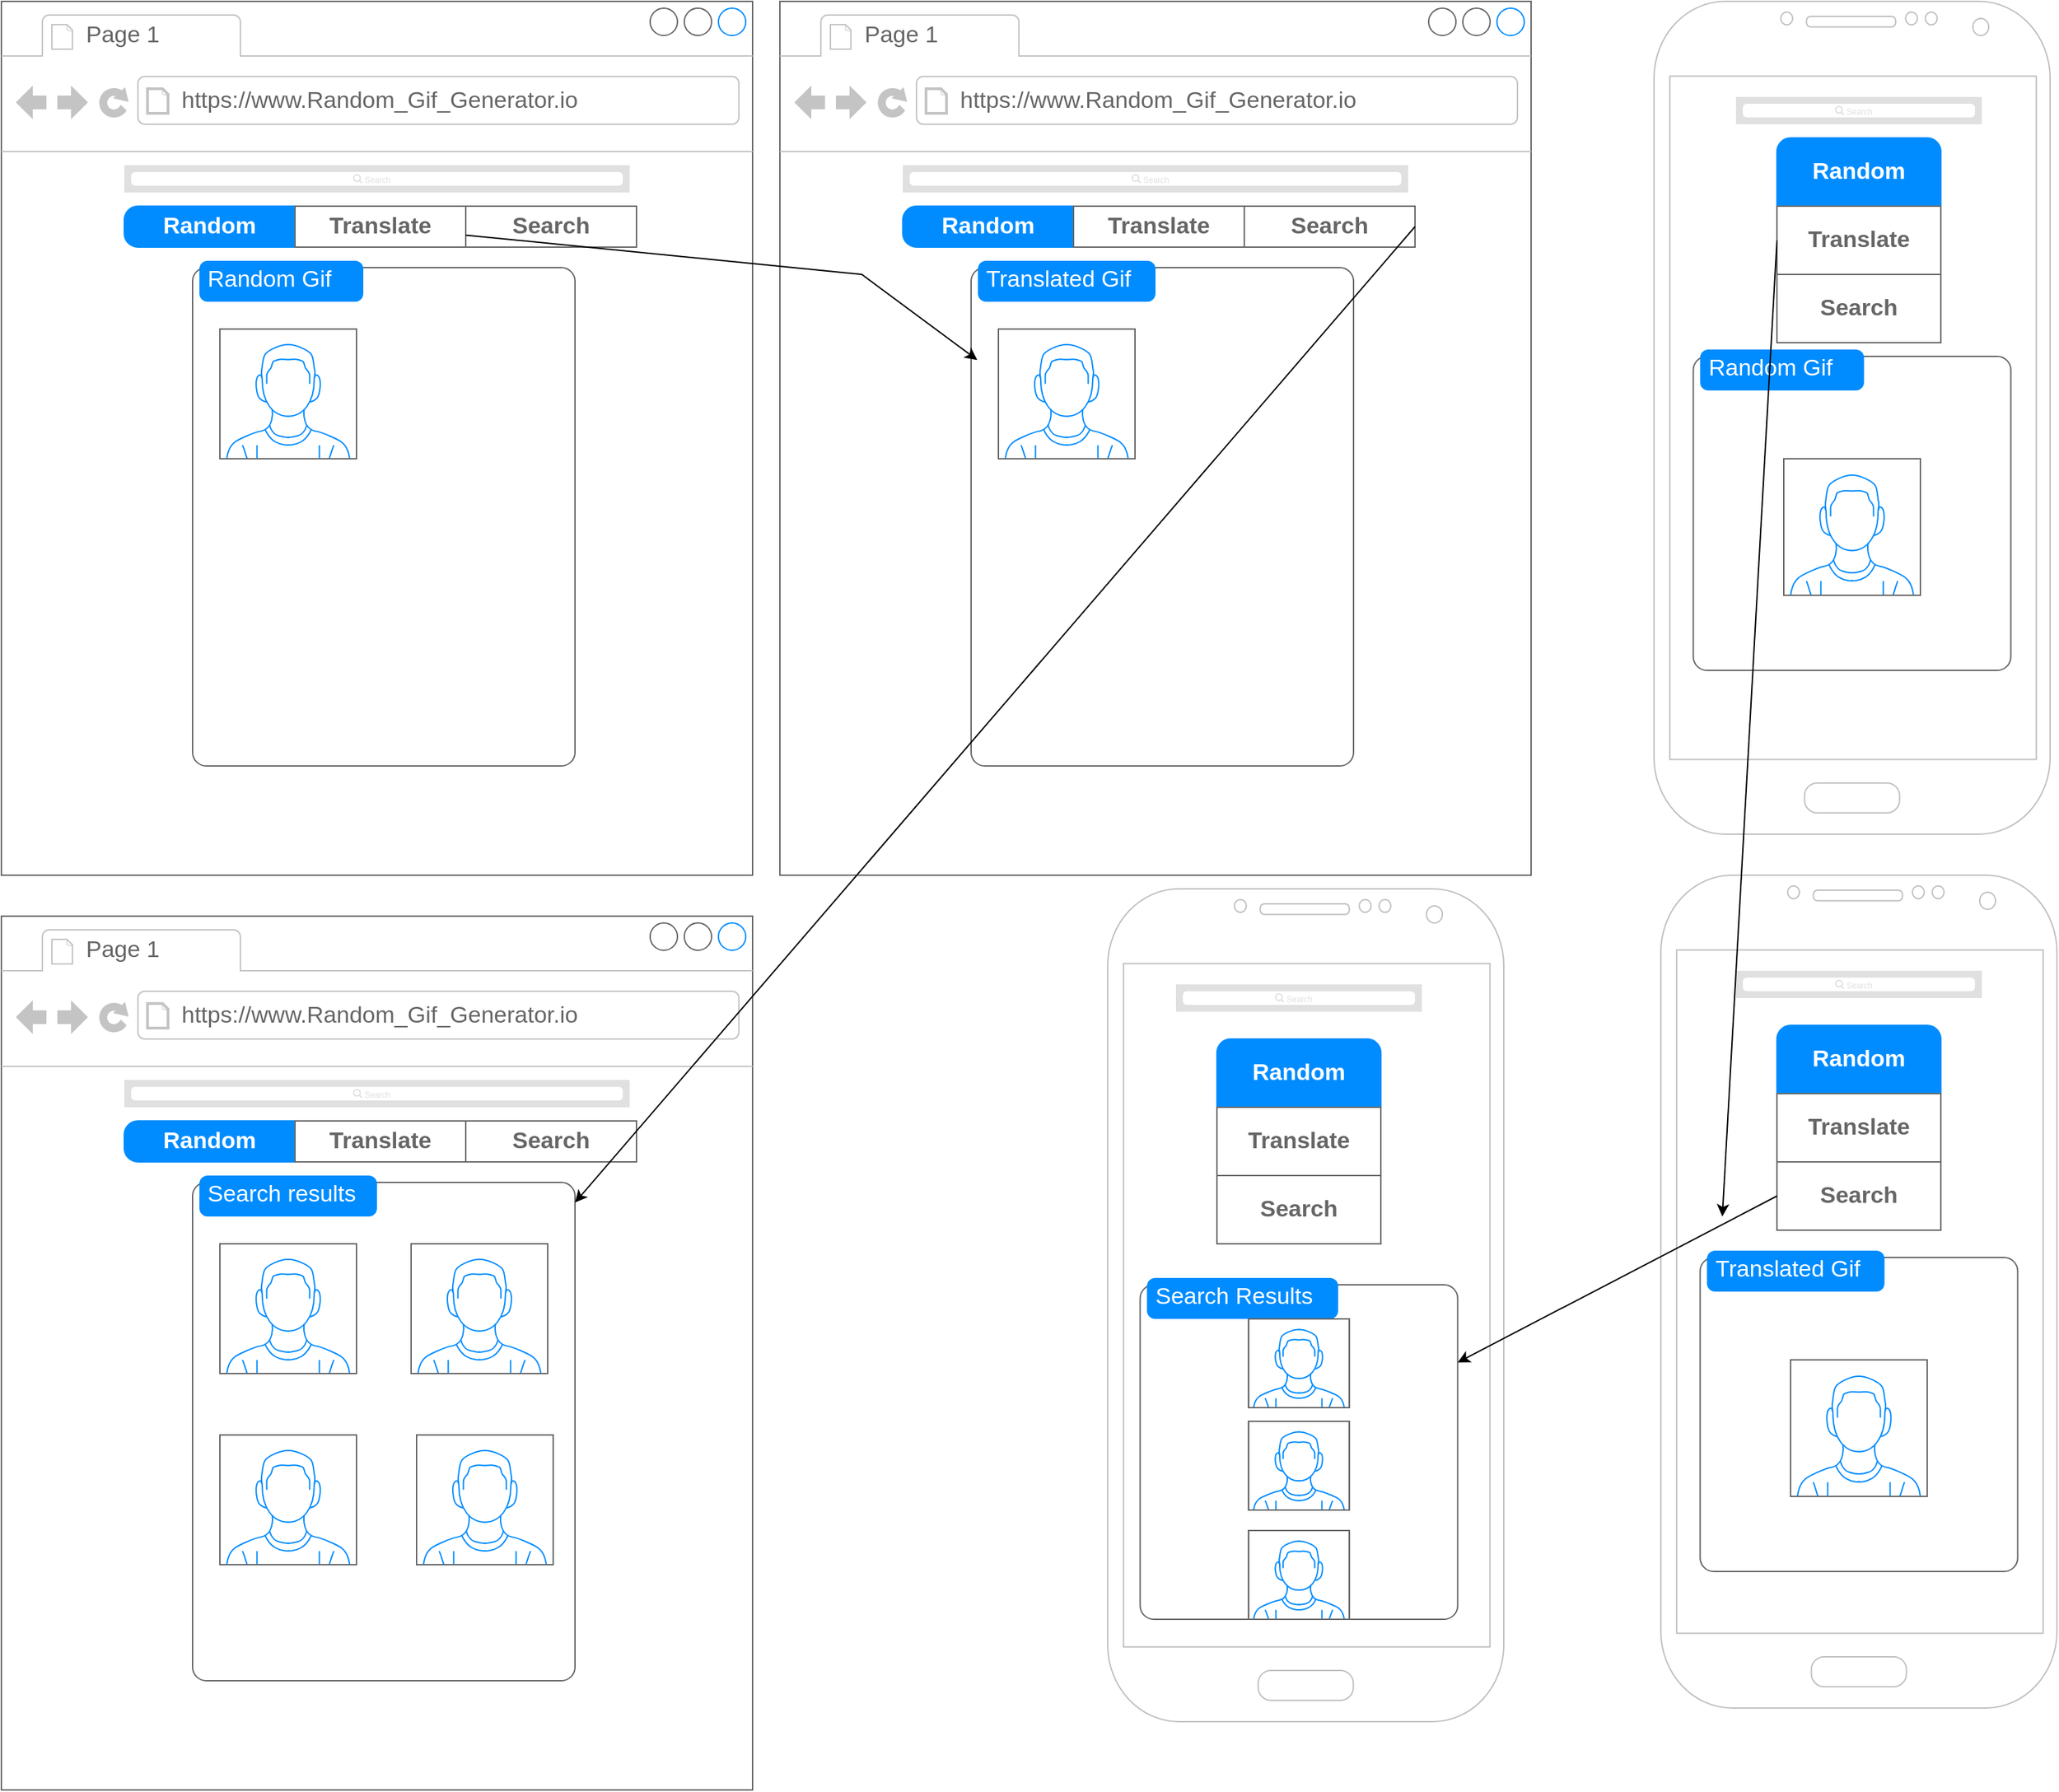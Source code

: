 <mxfile version="26.0.8">
  <diagram name="Page-1" id="oK0PKJViFj-QfhOO3OT9">
    <mxGraphModel dx="2653" dy="1344" grid="1" gridSize="10" guides="1" tooltips="1" connect="1" arrows="1" fold="1" page="1" pageScale="1" pageWidth="827" pageHeight="1169" math="0" shadow="0">
      <root>
        <mxCell id="0" />
        <mxCell id="1" parent="0" />
        <mxCell id="4aixSta4rf-LI18Mmccu-2" value="" style="strokeWidth=1;shadow=0;dashed=0;align=center;html=1;shape=mxgraph.mockup.containers.browserWindow;rSize=0;strokeColor=#666666;strokeColor2=#008cff;strokeColor3=#c4c4c4;mainText=,;recursiveResize=0;" parent="1" vertex="1">
          <mxGeometry x="110" y="40" width="550" height="640" as="geometry" />
        </mxCell>
        <mxCell id="4aixSta4rf-LI18Mmccu-3" value="Page 1" style="strokeWidth=1;shadow=0;dashed=0;align=center;html=1;shape=mxgraph.mockup.containers.anchor;fontSize=17;fontColor=#666666;align=left;whiteSpace=wrap;" parent="4aixSta4rf-LI18Mmccu-2" vertex="1">
          <mxGeometry x="60" y="12" width="110" height="26" as="geometry" />
        </mxCell>
        <mxCell id="4aixSta4rf-LI18Mmccu-4" value="https://www.Random_Gif_Generator.io" style="strokeWidth=1;shadow=0;dashed=0;align=center;html=1;shape=mxgraph.mockup.containers.anchor;rSize=0;fontSize=17;fontColor=#666666;align=left;" parent="4aixSta4rf-LI18Mmccu-2" vertex="1">
          <mxGeometry x="130" y="60" width="250" height="26" as="geometry" />
        </mxCell>
        <mxCell id="4aixSta4rf-LI18Mmccu-5" value="" style="swimlane;shape=mxgraph.bootstrap.anchor;strokeColor=#666666;fillColor=#ffffff;fontColor=#666666;fontStyle=0;childLayout=stackLayout;horizontal=0;startSize=0;horizontalStack=1;resizeParent=1;resizeParentMax=0;resizeLast=0;collapsible=0;marginBottom=0;whiteSpace=wrap;html=1;" parent="4aixSta4rf-LI18Mmccu-2" vertex="1">
          <mxGeometry x="90" y="150" width="375" height="30" as="geometry" />
        </mxCell>
        <mxCell id="4aixSta4rf-LI18Mmccu-6" value="Random" style="text;strokeColor=#008CFF;align=center;verticalAlign=middle;spacingLeft=10;spacingRight=10;overflow=hidden;points=[[0,0.5],[1,0.5]];portConstraint=eastwest;rotatable=0;whiteSpace=wrap;html=1;shape=mxgraph.mockup.leftButton;rSize=10;fillColor=#008CFF;fontColor=#ffffff;fontSize=17;fontStyle=1;" parent="4aixSta4rf-LI18Mmccu-5" vertex="1">
          <mxGeometry width="125" height="30" as="geometry" />
        </mxCell>
        <mxCell id="4aixSta4rf-LI18Mmccu-7" value="Translate" style="text;strokeColor=inherit;align=center;verticalAlign=middle;spacingLeft=10;spacingRight=10;overflow=hidden;points=[[0,0.5],[1,0.5]];portConstraint=eastwest;rotatable=0;whiteSpace=wrap;html=1;rSize=5;fillColor=inherit;fontColor=inherit;fontSize=17;fontStyle=1;" parent="4aixSta4rf-LI18Mmccu-5" vertex="1">
          <mxGeometry x="125" width="125" height="30" as="geometry" />
        </mxCell>
        <mxCell id="4aixSta4rf-LI18Mmccu-8" value="Search" style="text;strokeColor=inherit;align=center;verticalAlign=middle;spacingLeft=10;spacingRight=10;overflow=hidden;points=[[0,0.5],[1,0.5]];portConstraint=eastwest;rotatable=0;whiteSpace=wrap;html=1;rSize=5;fillColor=inherit;fontColor=inherit;fontSize=17;fontStyle=1;" parent="4aixSta4rf-LI18Mmccu-5" vertex="1">
          <mxGeometry x="250" width="125" height="30" as="geometry" />
        </mxCell>
        <mxCell id="4aixSta4rf-LI18Mmccu-10" value="" style="shape=mxgraph.mockup.containers.marginRect;rectMarginTop=10;strokeColor=#666666;strokeWidth=1;dashed=0;rounded=1;arcSize=5;recursiveResize=0;html=1;whiteSpace=wrap;" parent="4aixSta4rf-LI18Mmccu-2" vertex="1">
          <mxGeometry x="140" y="185" width="280" height="375" as="geometry" />
        </mxCell>
        <mxCell id="4aixSta4rf-LI18Mmccu-11" value="Random Gif" style="shape=rect;strokeColor=none;fillColor=#008cff;strokeWidth=1;dashed=0;rounded=1;arcSize=20;fontColor=#ffffff;fontSize=17;spacing=2;spacingTop=-2;align=left;autosize=1;spacingLeft=4;resizeWidth=0;resizeHeight=0;perimeter=none;html=1;whiteSpace=wrap;" parent="4aixSta4rf-LI18Mmccu-10" vertex="1">
          <mxGeometry x="5" y="5" width="120" height="30" as="geometry" />
        </mxCell>
        <mxCell id="4aixSta4rf-LI18Mmccu-12" value="" style="verticalLabelPosition=bottom;shadow=0;dashed=0;align=center;html=1;verticalAlign=top;strokeWidth=1;shape=mxgraph.mockup.containers.userMale;strokeColor=#666666;strokeColor2=#008cff;" parent="4aixSta4rf-LI18Mmccu-10" vertex="1">
          <mxGeometry x="20" y="55" width="100" height="95" as="geometry" />
        </mxCell>
        <mxCell id="qGZ43HtCieQ7mrwDONHO-4" value="" style="shape=rect;fillColor=#e0e0e0;strokeColor=none;" vertex="1" parent="4aixSta4rf-LI18Mmccu-2">
          <mxGeometry x="90" y="120" width="370" height="20" as="geometry" />
        </mxCell>
        <mxCell id="qGZ43HtCieQ7mrwDONHO-5" value="" style="html=1;strokeWidth=1;shadow=0;dashed=0;shape=mxgraph.ios7ui.marginRect;rx=3;ry=3;rectMargin=5;strokeColor=none;" vertex="1" parent="qGZ43HtCieQ7mrwDONHO-4">
          <mxGeometry width="370" height="20" as="geometry" />
        </mxCell>
        <mxCell id="qGZ43HtCieQ7mrwDONHO-6" value="Search" style="shape=mxgraph.ios7.icons.looking_glass;strokeColor=#e0e0e0;fillColor=none;fontColor=#e0e0e0;labelPosition=right;verticalLabelPosition=middle;align=left;verticalAlign=middle;fontSize=6;fontStyle=0;spacingTop=2;sketch=0;html=1;" vertex="1" parent="qGZ43HtCieQ7mrwDONHO-4">
          <mxGeometry x="0.5" y="0.5" width="6" height="6" relative="1" as="geometry">
            <mxPoint x="-17" y="-3" as="offset" />
          </mxGeometry>
        </mxCell>
        <mxCell id="4aixSta4rf-LI18Mmccu-15" value="" style="verticalLabelPosition=bottom;verticalAlign=top;html=1;shadow=0;dashed=0;strokeWidth=1;shape=mxgraph.android.phone2;strokeColor=#c0c0c0;" parent="1" vertex="1">
          <mxGeometry x="1320" y="40" width="290" height="610" as="geometry" />
        </mxCell>
        <mxCell id="4aixSta4rf-LI18Mmccu-16" value="" style="swimlane;shape=mxgraph.bootstrap.anchor;strokeColor=#666666;fillColor=#ffffff;fontColor=#666666;fontStyle=0;childLayout=stackLayout;horizontal=1;startSize=0;horizontalStack=0;resizeParent=1;resizeParentMax=0;resizeLast=0;collapsible=0;marginBottom=0;whiteSpace=wrap;html=1;" parent="1" vertex="1">
          <mxGeometry x="1410" y="140" width="120" height="150" as="geometry" />
        </mxCell>
        <mxCell id="4aixSta4rf-LI18Mmccu-17" value="Random" style="text;strokeColor=#008CFF;align=center;verticalAlign=middle;spacingLeft=10;spacingRight=10;overflow=hidden;points=[[0,0.5],[1,0.5]];portConstraint=eastwest;rotatable=0;whiteSpace=wrap;html=1;shape=mxgraph.mockup.topButton;rSize=10;fillColor=#008CFF;fontColor=#ffffff;fontSize=17;fontStyle=1;" parent="4aixSta4rf-LI18Mmccu-16" vertex="1">
          <mxGeometry width="120" height="50" as="geometry" />
        </mxCell>
        <mxCell id="4aixSta4rf-LI18Mmccu-18" value="Translate" style="text;strokeColor=inherit;align=center;verticalAlign=middle;spacingLeft=10;spacingRight=10;overflow=hidden;points=[[0,0.5],[1,0.5]];portConstraint=eastwest;rotatable=0;whiteSpace=wrap;html=1;rSize=5;fillColor=inherit;fontColor=inherit;fontSize=17;fontStyle=1;" parent="4aixSta4rf-LI18Mmccu-16" vertex="1">
          <mxGeometry y="50" width="120" height="50" as="geometry" />
        </mxCell>
        <mxCell id="4aixSta4rf-LI18Mmccu-19" value="Search" style="text;strokeColor=inherit;align=center;verticalAlign=middle;spacingLeft=10;spacingRight=10;overflow=hidden;points=[[0,0.5],[1,0.5]];portConstraint=eastwest;rotatable=0;whiteSpace=wrap;html=1;rSize=5;fillColor=inherit;fontColor=inherit;fontSize=17;fontStyle=1;" parent="4aixSta4rf-LI18Mmccu-16" vertex="1">
          <mxGeometry y="100" width="120" height="50" as="geometry" />
        </mxCell>
        <mxCell id="4aixSta4rf-LI18Mmccu-21" value="" style="shape=mxgraph.mockup.containers.marginRect;rectMarginTop=10;strokeColor=#666666;strokeWidth=1;dashed=0;rounded=1;arcSize=5;recursiveResize=0;html=1;whiteSpace=wrap;" parent="1" vertex="1">
          <mxGeometry x="1348.75" y="290" width="232.5" height="240" as="geometry" />
        </mxCell>
        <mxCell id="4aixSta4rf-LI18Mmccu-22" value="Random Gif" style="shape=rect;strokeColor=none;fillColor=#008cff;strokeWidth=1;dashed=0;rounded=1;arcSize=20;fontColor=#ffffff;fontSize=17;spacing=2;spacingTop=-2;align=left;autosize=1;spacingLeft=4;resizeWidth=0;resizeHeight=0;perimeter=none;html=1;whiteSpace=wrap;" parent="4aixSta4rf-LI18Mmccu-21" vertex="1">
          <mxGeometry x="5" y="5" width="120" height="30" as="geometry" />
        </mxCell>
        <mxCell id="4aixSta4rf-LI18Mmccu-23" value="" style="verticalLabelPosition=bottom;shadow=0;dashed=0;align=center;html=1;verticalAlign=top;strokeWidth=1;shape=mxgraph.mockup.containers.userMale;strokeColor=#666666;strokeColor2=#008cff;" parent="4aixSta4rf-LI18Mmccu-21" vertex="1">
          <mxGeometry x="66.25" y="85" width="100" height="100" as="geometry" />
        </mxCell>
        <mxCell id="qGZ43HtCieQ7mrwDONHO-7" value="" style="strokeWidth=1;shadow=0;dashed=0;align=center;html=1;shape=mxgraph.mockup.containers.browserWindow;rSize=0;strokeColor=#666666;strokeColor2=#008cff;strokeColor3=#c4c4c4;mainText=,;recursiveResize=0;" vertex="1" parent="1">
          <mxGeometry x="680" y="40" width="550" height="640" as="geometry" />
        </mxCell>
        <mxCell id="qGZ43HtCieQ7mrwDONHO-8" value="Page 1" style="strokeWidth=1;shadow=0;dashed=0;align=center;html=1;shape=mxgraph.mockup.containers.anchor;fontSize=17;fontColor=#666666;align=left;whiteSpace=wrap;" vertex="1" parent="qGZ43HtCieQ7mrwDONHO-7">
          <mxGeometry x="60" y="12" width="110" height="26" as="geometry" />
        </mxCell>
        <mxCell id="qGZ43HtCieQ7mrwDONHO-9" value="https://www.Random_Gif_Generator.io" style="strokeWidth=1;shadow=0;dashed=0;align=center;html=1;shape=mxgraph.mockup.containers.anchor;rSize=0;fontSize=17;fontColor=#666666;align=left;" vertex="1" parent="qGZ43HtCieQ7mrwDONHO-7">
          <mxGeometry x="130" y="60" width="250" height="26" as="geometry" />
        </mxCell>
        <mxCell id="qGZ43HtCieQ7mrwDONHO-10" value="" style="swimlane;shape=mxgraph.bootstrap.anchor;strokeColor=#666666;fillColor=#ffffff;fontColor=#666666;fontStyle=0;childLayout=stackLayout;horizontal=0;startSize=0;horizontalStack=1;resizeParent=1;resizeParentMax=0;resizeLast=0;collapsible=0;marginBottom=0;whiteSpace=wrap;html=1;" vertex="1" parent="qGZ43HtCieQ7mrwDONHO-7">
          <mxGeometry x="90" y="150" width="375" height="30" as="geometry" />
        </mxCell>
        <mxCell id="qGZ43HtCieQ7mrwDONHO-11" value="Random" style="text;strokeColor=#008CFF;align=center;verticalAlign=middle;spacingLeft=10;spacingRight=10;overflow=hidden;points=[[0,0.5],[1,0.5]];portConstraint=eastwest;rotatable=0;whiteSpace=wrap;html=1;shape=mxgraph.mockup.leftButton;rSize=10;fillColor=#008CFF;fontColor=#ffffff;fontSize=17;fontStyle=1;" vertex="1" parent="qGZ43HtCieQ7mrwDONHO-10">
          <mxGeometry width="125" height="30" as="geometry" />
        </mxCell>
        <mxCell id="qGZ43HtCieQ7mrwDONHO-12" value="Translate" style="text;strokeColor=inherit;align=center;verticalAlign=middle;spacingLeft=10;spacingRight=10;overflow=hidden;points=[[0,0.5],[1,0.5]];portConstraint=eastwest;rotatable=0;whiteSpace=wrap;html=1;rSize=5;fillColor=inherit;fontColor=inherit;fontSize=17;fontStyle=1;" vertex="1" parent="qGZ43HtCieQ7mrwDONHO-10">
          <mxGeometry x="125" width="125" height="30" as="geometry" />
        </mxCell>
        <mxCell id="qGZ43HtCieQ7mrwDONHO-13" value="Search" style="text;strokeColor=inherit;align=center;verticalAlign=middle;spacingLeft=10;spacingRight=10;overflow=hidden;points=[[0,0.5],[1,0.5]];portConstraint=eastwest;rotatable=0;whiteSpace=wrap;html=1;rSize=5;fillColor=inherit;fontColor=inherit;fontSize=17;fontStyle=1;" vertex="1" parent="qGZ43HtCieQ7mrwDONHO-10">
          <mxGeometry x="250" width="125" height="30" as="geometry" />
        </mxCell>
        <mxCell id="qGZ43HtCieQ7mrwDONHO-14" value="" style="shape=mxgraph.mockup.containers.marginRect;rectMarginTop=10;strokeColor=#666666;strokeWidth=1;dashed=0;rounded=1;arcSize=5;recursiveResize=0;html=1;whiteSpace=wrap;" vertex="1" parent="qGZ43HtCieQ7mrwDONHO-7">
          <mxGeometry x="140" y="185" width="280" height="375" as="geometry" />
        </mxCell>
        <mxCell id="qGZ43HtCieQ7mrwDONHO-15" value="Translated Gif" style="shape=rect;strokeColor=none;fillColor=#008cff;strokeWidth=1;dashed=0;rounded=1;arcSize=20;fontColor=#ffffff;fontSize=17;spacing=2;spacingTop=-2;align=left;autosize=1;spacingLeft=4;resizeWidth=0;resizeHeight=0;perimeter=none;html=1;whiteSpace=wrap;" vertex="1" parent="qGZ43HtCieQ7mrwDONHO-14">
          <mxGeometry x="5" y="5" width="130" height="30" as="geometry" />
        </mxCell>
        <mxCell id="qGZ43HtCieQ7mrwDONHO-16" value="" style="verticalLabelPosition=bottom;shadow=0;dashed=0;align=center;html=1;verticalAlign=top;strokeWidth=1;shape=mxgraph.mockup.containers.userMale;strokeColor=#666666;strokeColor2=#008cff;" vertex="1" parent="qGZ43HtCieQ7mrwDONHO-14">
          <mxGeometry x="20" y="55" width="100" height="95" as="geometry" />
        </mxCell>
        <mxCell id="qGZ43HtCieQ7mrwDONHO-20" value="" style="shape=rect;fillColor=#e0e0e0;strokeColor=none;" vertex="1" parent="qGZ43HtCieQ7mrwDONHO-7">
          <mxGeometry x="90" y="120" width="370" height="20" as="geometry" />
        </mxCell>
        <mxCell id="qGZ43HtCieQ7mrwDONHO-21" value="" style="html=1;strokeWidth=1;shadow=0;dashed=0;shape=mxgraph.ios7ui.marginRect;rx=3;ry=3;rectMargin=5;strokeColor=none;" vertex="1" parent="qGZ43HtCieQ7mrwDONHO-20">
          <mxGeometry width="370" height="20" as="geometry" />
        </mxCell>
        <mxCell id="qGZ43HtCieQ7mrwDONHO-22" value="Search" style="shape=mxgraph.ios7.icons.looking_glass;strokeColor=#e0e0e0;fillColor=none;fontColor=#e0e0e0;labelPosition=right;verticalLabelPosition=middle;align=left;verticalAlign=middle;fontSize=6;fontStyle=0;spacingTop=2;sketch=0;html=1;" vertex="1" parent="qGZ43HtCieQ7mrwDONHO-20">
          <mxGeometry x="0.5" y="0.5" width="6" height="6" relative="1" as="geometry">
            <mxPoint x="-17" y="-3" as="offset" />
          </mxGeometry>
        </mxCell>
        <mxCell id="qGZ43HtCieQ7mrwDONHO-23" value="" style="endArrow=classic;html=1;rounded=0;entryX=0.016;entryY=0.207;entryDx=0;entryDy=0;entryPerimeter=0;" edge="1" parent="1" source="4aixSta4rf-LI18Mmccu-7" target="qGZ43HtCieQ7mrwDONHO-14">
          <mxGeometry width="50" height="50" relative="1" as="geometry">
            <mxPoint x="1030" y="420" as="sourcePoint" />
            <mxPoint x="1080" y="370" as="targetPoint" />
            <Array as="points">
              <mxPoint x="740" y="240" />
            </Array>
          </mxGeometry>
        </mxCell>
        <mxCell id="qGZ43HtCieQ7mrwDONHO-24" value="" style="strokeWidth=1;shadow=0;dashed=0;align=center;html=1;shape=mxgraph.mockup.containers.browserWindow;rSize=0;strokeColor=#666666;strokeColor2=#008cff;strokeColor3=#c4c4c4;mainText=,;recursiveResize=0;" vertex="1" parent="1">
          <mxGeometry x="110" y="710" width="550" height="640" as="geometry" />
        </mxCell>
        <mxCell id="qGZ43HtCieQ7mrwDONHO-25" value="Page 1" style="strokeWidth=1;shadow=0;dashed=0;align=center;html=1;shape=mxgraph.mockup.containers.anchor;fontSize=17;fontColor=#666666;align=left;whiteSpace=wrap;" vertex="1" parent="qGZ43HtCieQ7mrwDONHO-24">
          <mxGeometry x="60" y="12" width="110" height="26" as="geometry" />
        </mxCell>
        <mxCell id="qGZ43HtCieQ7mrwDONHO-26" value="https://www.Random_Gif_Generator.io" style="strokeWidth=1;shadow=0;dashed=0;align=center;html=1;shape=mxgraph.mockup.containers.anchor;rSize=0;fontSize=17;fontColor=#666666;align=left;" vertex="1" parent="qGZ43HtCieQ7mrwDONHO-24">
          <mxGeometry x="130" y="60" width="250" height="26" as="geometry" />
        </mxCell>
        <mxCell id="qGZ43HtCieQ7mrwDONHO-27" value="" style="swimlane;shape=mxgraph.bootstrap.anchor;strokeColor=#666666;fillColor=#ffffff;fontColor=#666666;fontStyle=0;childLayout=stackLayout;horizontal=0;startSize=0;horizontalStack=1;resizeParent=1;resizeParentMax=0;resizeLast=0;collapsible=0;marginBottom=0;whiteSpace=wrap;html=1;" vertex="1" parent="qGZ43HtCieQ7mrwDONHO-24">
          <mxGeometry x="90" y="150" width="375" height="30" as="geometry" />
        </mxCell>
        <mxCell id="qGZ43HtCieQ7mrwDONHO-28" value="Random" style="text;strokeColor=#008CFF;align=center;verticalAlign=middle;spacingLeft=10;spacingRight=10;overflow=hidden;points=[[0,0.5],[1,0.5]];portConstraint=eastwest;rotatable=0;whiteSpace=wrap;html=1;shape=mxgraph.mockup.leftButton;rSize=10;fillColor=#008CFF;fontColor=#ffffff;fontSize=17;fontStyle=1;" vertex="1" parent="qGZ43HtCieQ7mrwDONHO-27">
          <mxGeometry width="125" height="30" as="geometry" />
        </mxCell>
        <mxCell id="qGZ43HtCieQ7mrwDONHO-29" value="Translate" style="text;strokeColor=inherit;align=center;verticalAlign=middle;spacingLeft=10;spacingRight=10;overflow=hidden;points=[[0,0.5],[1,0.5]];portConstraint=eastwest;rotatable=0;whiteSpace=wrap;html=1;rSize=5;fillColor=inherit;fontColor=inherit;fontSize=17;fontStyle=1;" vertex="1" parent="qGZ43HtCieQ7mrwDONHO-27">
          <mxGeometry x="125" width="125" height="30" as="geometry" />
        </mxCell>
        <mxCell id="qGZ43HtCieQ7mrwDONHO-30" value="Search" style="text;strokeColor=inherit;align=center;verticalAlign=middle;spacingLeft=10;spacingRight=10;overflow=hidden;points=[[0,0.5],[1,0.5]];portConstraint=eastwest;rotatable=0;whiteSpace=wrap;html=1;rSize=5;fillColor=inherit;fontColor=inherit;fontSize=17;fontStyle=1;" vertex="1" parent="qGZ43HtCieQ7mrwDONHO-27">
          <mxGeometry x="250" width="125" height="30" as="geometry" />
        </mxCell>
        <mxCell id="qGZ43HtCieQ7mrwDONHO-31" value="" style="shape=mxgraph.mockup.containers.marginRect;rectMarginTop=10;strokeColor=#666666;strokeWidth=1;dashed=0;rounded=1;arcSize=5;recursiveResize=0;html=1;whiteSpace=wrap;" vertex="1" parent="qGZ43HtCieQ7mrwDONHO-24">
          <mxGeometry x="140" y="185" width="280" height="375" as="geometry" />
        </mxCell>
        <mxCell id="qGZ43HtCieQ7mrwDONHO-32" value="Search results" style="shape=rect;strokeColor=none;fillColor=#008cff;strokeWidth=1;dashed=0;rounded=1;arcSize=20;fontColor=#ffffff;fontSize=17;spacing=2;spacingTop=-2;align=left;autosize=1;spacingLeft=4;resizeWidth=0;resizeHeight=0;perimeter=none;html=1;whiteSpace=wrap;" vertex="1" parent="qGZ43HtCieQ7mrwDONHO-31">
          <mxGeometry x="5" y="5" width="130" height="30" as="geometry" />
        </mxCell>
        <mxCell id="qGZ43HtCieQ7mrwDONHO-33" value="" style="verticalLabelPosition=bottom;shadow=0;dashed=0;align=center;html=1;verticalAlign=top;strokeWidth=1;shape=mxgraph.mockup.containers.userMale;strokeColor=#666666;strokeColor2=#008cff;" vertex="1" parent="qGZ43HtCieQ7mrwDONHO-31">
          <mxGeometry x="20" y="55" width="100" height="95" as="geometry" />
        </mxCell>
        <mxCell id="qGZ43HtCieQ7mrwDONHO-37" value="" style="verticalLabelPosition=bottom;shadow=0;dashed=0;align=center;html=1;verticalAlign=top;strokeWidth=1;shape=mxgraph.mockup.containers.userMale;strokeColor=#666666;strokeColor2=#008cff;" vertex="1" parent="qGZ43HtCieQ7mrwDONHO-31">
          <mxGeometry x="160" y="55" width="100" height="95" as="geometry" />
        </mxCell>
        <mxCell id="qGZ43HtCieQ7mrwDONHO-38" value="" style="verticalLabelPosition=bottom;shadow=0;dashed=0;align=center;html=1;verticalAlign=top;strokeWidth=1;shape=mxgraph.mockup.containers.userMale;strokeColor=#666666;strokeColor2=#008cff;" vertex="1" parent="qGZ43HtCieQ7mrwDONHO-31">
          <mxGeometry x="20" y="195" width="100" height="95" as="geometry" />
        </mxCell>
        <mxCell id="qGZ43HtCieQ7mrwDONHO-39" value="" style="verticalLabelPosition=bottom;shadow=0;dashed=0;align=center;html=1;verticalAlign=top;strokeWidth=1;shape=mxgraph.mockup.containers.userMale;strokeColor=#666666;strokeColor2=#008cff;" vertex="1" parent="qGZ43HtCieQ7mrwDONHO-31">
          <mxGeometry x="164" y="195" width="100" height="95" as="geometry" />
        </mxCell>
        <mxCell id="qGZ43HtCieQ7mrwDONHO-34" value="" style="shape=rect;fillColor=#e0e0e0;strokeColor=none;" vertex="1" parent="qGZ43HtCieQ7mrwDONHO-24">
          <mxGeometry x="90" y="120" width="370" height="20" as="geometry" />
        </mxCell>
        <mxCell id="qGZ43HtCieQ7mrwDONHO-35" value="" style="html=1;strokeWidth=1;shadow=0;dashed=0;shape=mxgraph.ios7ui.marginRect;rx=3;ry=3;rectMargin=5;strokeColor=none;" vertex="1" parent="qGZ43HtCieQ7mrwDONHO-34">
          <mxGeometry width="370" height="20" as="geometry" />
        </mxCell>
        <mxCell id="qGZ43HtCieQ7mrwDONHO-36" value="Search" style="shape=mxgraph.ios7.icons.looking_glass;strokeColor=#e0e0e0;fillColor=none;fontColor=#e0e0e0;labelPosition=right;verticalLabelPosition=middle;align=left;verticalAlign=middle;fontSize=6;fontStyle=0;spacingTop=2;sketch=0;html=1;" vertex="1" parent="qGZ43HtCieQ7mrwDONHO-34">
          <mxGeometry x="0.5" y="0.5" width="6" height="6" relative="1" as="geometry">
            <mxPoint x="-17" y="-3" as="offset" />
          </mxGeometry>
        </mxCell>
        <mxCell id="qGZ43HtCieQ7mrwDONHO-40" value="" style="endArrow=classic;html=1;rounded=0;exitX=1;exitY=0.5;exitDx=0;exitDy=0;" edge="1" parent="1" source="qGZ43HtCieQ7mrwDONHO-13" target="qGZ43HtCieQ7mrwDONHO-31">
          <mxGeometry width="50" height="50" relative="1" as="geometry">
            <mxPoint x="1030" y="590" as="sourcePoint" />
            <mxPoint x="1080" y="540" as="targetPoint" />
          </mxGeometry>
        </mxCell>
        <mxCell id="qGZ43HtCieQ7mrwDONHO-41" value="" style="shape=rect;fillColor=#e0e0e0;strokeColor=none;" vertex="1" parent="1">
          <mxGeometry x="1380" y="110" width="180" height="20" as="geometry" />
        </mxCell>
        <mxCell id="qGZ43HtCieQ7mrwDONHO-42" value="" style="html=1;strokeWidth=1;shadow=0;dashed=0;shape=mxgraph.ios7ui.marginRect;rx=3;ry=3;rectMargin=5;strokeColor=none;" vertex="1" parent="qGZ43HtCieQ7mrwDONHO-41">
          <mxGeometry width="180" height="20" as="geometry" />
        </mxCell>
        <mxCell id="qGZ43HtCieQ7mrwDONHO-43" value="Search" style="shape=mxgraph.ios7.icons.looking_glass;strokeColor=#e0e0e0;fillColor=none;fontColor=#e0e0e0;labelPosition=right;verticalLabelPosition=middle;align=left;verticalAlign=middle;fontSize=6;fontStyle=0;spacingTop=2;sketch=0;html=1;" vertex="1" parent="qGZ43HtCieQ7mrwDONHO-41">
          <mxGeometry x="0.5" y="0.5" width="6" height="6" relative="1" as="geometry">
            <mxPoint x="-17" y="-3" as="offset" />
          </mxGeometry>
        </mxCell>
        <mxCell id="qGZ43HtCieQ7mrwDONHO-45" value="" style="verticalLabelPosition=bottom;verticalAlign=top;html=1;shadow=0;dashed=0;strokeWidth=1;shape=mxgraph.android.phone2;strokeColor=#c0c0c0;" vertex="1" parent="1">
          <mxGeometry x="1325" y="680" width="290" height="610" as="geometry" />
        </mxCell>
        <mxCell id="qGZ43HtCieQ7mrwDONHO-50" value="" style="swimlane;shape=mxgraph.bootstrap.anchor;strokeColor=#666666;fillColor=#ffffff;fontColor=#666666;fontStyle=0;childLayout=stackLayout;horizontal=1;startSize=0;horizontalStack=0;resizeParent=1;resizeParentMax=0;resizeLast=0;collapsible=0;marginBottom=0;whiteSpace=wrap;html=1;" vertex="1" parent="1">
          <mxGeometry x="1410" y="790" width="120" height="150" as="geometry" />
        </mxCell>
        <mxCell id="qGZ43HtCieQ7mrwDONHO-51" value="Random" style="text;strokeColor=#008CFF;align=center;verticalAlign=middle;spacingLeft=10;spacingRight=10;overflow=hidden;points=[[0,0.5],[1,0.5]];portConstraint=eastwest;rotatable=0;whiteSpace=wrap;html=1;shape=mxgraph.mockup.topButton;rSize=10;fillColor=#008CFF;fontColor=#ffffff;fontSize=17;fontStyle=1;" vertex="1" parent="qGZ43HtCieQ7mrwDONHO-50">
          <mxGeometry width="120" height="50" as="geometry" />
        </mxCell>
        <mxCell id="qGZ43HtCieQ7mrwDONHO-52" value="Translate" style="text;strokeColor=inherit;align=center;verticalAlign=middle;spacingLeft=10;spacingRight=10;overflow=hidden;points=[[0,0.5],[1,0.5]];portConstraint=eastwest;rotatable=0;whiteSpace=wrap;html=1;rSize=5;fillColor=inherit;fontColor=inherit;fontSize=17;fontStyle=1;" vertex="1" parent="qGZ43HtCieQ7mrwDONHO-50">
          <mxGeometry y="50" width="120" height="50" as="geometry" />
        </mxCell>
        <mxCell id="qGZ43HtCieQ7mrwDONHO-53" value="Search" style="text;strokeColor=inherit;align=center;verticalAlign=middle;spacingLeft=10;spacingRight=10;overflow=hidden;points=[[0,0.5],[1,0.5]];portConstraint=eastwest;rotatable=0;whiteSpace=wrap;html=1;rSize=5;fillColor=inherit;fontColor=inherit;fontSize=17;fontStyle=1;" vertex="1" parent="qGZ43HtCieQ7mrwDONHO-50">
          <mxGeometry y="100" width="120" height="50" as="geometry" />
        </mxCell>
        <mxCell id="qGZ43HtCieQ7mrwDONHO-54" value="" style="shape=rect;fillColor=#e0e0e0;strokeColor=none;" vertex="1" parent="1">
          <mxGeometry x="1380" y="750" width="180" height="20" as="geometry" />
        </mxCell>
        <mxCell id="qGZ43HtCieQ7mrwDONHO-55" value="" style="html=1;strokeWidth=1;shadow=0;dashed=0;shape=mxgraph.ios7ui.marginRect;rx=3;ry=3;rectMargin=5;strokeColor=none;" vertex="1" parent="qGZ43HtCieQ7mrwDONHO-54">
          <mxGeometry width="180" height="20" as="geometry" />
        </mxCell>
        <mxCell id="qGZ43HtCieQ7mrwDONHO-56" value="Search" style="shape=mxgraph.ios7.icons.looking_glass;strokeColor=#e0e0e0;fillColor=none;fontColor=#e0e0e0;labelPosition=right;verticalLabelPosition=middle;align=left;verticalAlign=middle;fontSize=6;fontStyle=0;spacingTop=2;sketch=0;html=1;" vertex="1" parent="qGZ43HtCieQ7mrwDONHO-54">
          <mxGeometry x="0.5" y="0.5" width="6" height="6" relative="1" as="geometry">
            <mxPoint x="-17" y="-3" as="offset" />
          </mxGeometry>
        </mxCell>
        <mxCell id="qGZ43HtCieQ7mrwDONHO-57" value="" style="shape=mxgraph.mockup.containers.marginRect;rectMarginTop=10;strokeColor=#666666;strokeWidth=1;dashed=0;rounded=1;arcSize=5;recursiveResize=0;html=1;whiteSpace=wrap;" vertex="1" parent="1">
          <mxGeometry x="1353.75" y="950" width="232.5" height="240" as="geometry" />
        </mxCell>
        <mxCell id="qGZ43HtCieQ7mrwDONHO-58" value="Translated Gif" style="shape=rect;strokeColor=none;fillColor=#008cff;strokeWidth=1;dashed=0;rounded=1;arcSize=20;fontColor=#ffffff;fontSize=17;spacing=2;spacingTop=-2;align=left;autosize=1;spacingLeft=4;resizeWidth=0;resizeHeight=0;perimeter=none;html=1;whiteSpace=wrap;" vertex="1" parent="qGZ43HtCieQ7mrwDONHO-57">
          <mxGeometry x="5" y="5" width="130" height="30" as="geometry" />
        </mxCell>
        <mxCell id="qGZ43HtCieQ7mrwDONHO-59" value="" style="verticalLabelPosition=bottom;shadow=0;dashed=0;align=center;html=1;verticalAlign=top;strokeWidth=1;shape=mxgraph.mockup.containers.userMale;strokeColor=#666666;strokeColor2=#008cff;" vertex="1" parent="qGZ43HtCieQ7mrwDONHO-57">
          <mxGeometry x="66.25" y="85" width="100" height="100" as="geometry" />
        </mxCell>
        <mxCell id="qGZ43HtCieQ7mrwDONHO-61" value="" style="endArrow=classic;html=1;rounded=0;exitX=0;exitY=0.5;exitDx=0;exitDy=0;" edge="1" parent="1" source="4aixSta4rf-LI18Mmccu-18">
          <mxGeometry width="50" height="50" relative="1" as="geometry">
            <mxPoint x="1300" y="250" as="sourcePoint" />
            <mxPoint x="1370" y="930" as="targetPoint" />
          </mxGeometry>
        </mxCell>
        <mxCell id="qGZ43HtCieQ7mrwDONHO-62" value="" style="verticalLabelPosition=bottom;verticalAlign=top;html=1;shadow=0;dashed=0;strokeWidth=1;shape=mxgraph.android.phone2;strokeColor=#c0c0c0;" vertex="1" parent="1">
          <mxGeometry x="920" y="690" width="290" height="610" as="geometry" />
        </mxCell>
        <mxCell id="qGZ43HtCieQ7mrwDONHO-63" value="" style="swimlane;shape=mxgraph.bootstrap.anchor;strokeColor=#666666;fillColor=#ffffff;fontColor=#666666;fontStyle=0;childLayout=stackLayout;horizontal=1;startSize=0;horizontalStack=0;resizeParent=1;resizeParentMax=0;resizeLast=0;collapsible=0;marginBottom=0;whiteSpace=wrap;html=1;" vertex="1" parent="1">
          <mxGeometry x="1000" y="800" width="120" height="150" as="geometry" />
        </mxCell>
        <mxCell id="qGZ43HtCieQ7mrwDONHO-64" value="Random" style="text;strokeColor=#008CFF;align=center;verticalAlign=middle;spacingLeft=10;spacingRight=10;overflow=hidden;points=[[0,0.5],[1,0.5]];portConstraint=eastwest;rotatable=0;whiteSpace=wrap;html=1;shape=mxgraph.mockup.topButton;rSize=10;fillColor=#008CFF;fontColor=#ffffff;fontSize=17;fontStyle=1;" vertex="1" parent="qGZ43HtCieQ7mrwDONHO-63">
          <mxGeometry width="120" height="50" as="geometry" />
        </mxCell>
        <mxCell id="qGZ43HtCieQ7mrwDONHO-65" value="Translate" style="text;strokeColor=inherit;align=center;verticalAlign=middle;spacingLeft=10;spacingRight=10;overflow=hidden;points=[[0,0.5],[1,0.5]];portConstraint=eastwest;rotatable=0;whiteSpace=wrap;html=1;rSize=5;fillColor=inherit;fontColor=inherit;fontSize=17;fontStyle=1;" vertex="1" parent="qGZ43HtCieQ7mrwDONHO-63">
          <mxGeometry y="50" width="120" height="50" as="geometry" />
        </mxCell>
        <mxCell id="qGZ43HtCieQ7mrwDONHO-66" value="Search" style="text;strokeColor=inherit;align=center;verticalAlign=middle;spacingLeft=10;spacingRight=10;overflow=hidden;points=[[0,0.5],[1,0.5]];portConstraint=eastwest;rotatable=0;whiteSpace=wrap;html=1;rSize=5;fillColor=inherit;fontColor=inherit;fontSize=17;fontStyle=1;" vertex="1" parent="qGZ43HtCieQ7mrwDONHO-63">
          <mxGeometry y="100" width="120" height="50" as="geometry" />
        </mxCell>
        <mxCell id="qGZ43HtCieQ7mrwDONHO-67" value="" style="shape=rect;fillColor=#e0e0e0;strokeColor=none;" vertex="1" parent="1">
          <mxGeometry x="970" y="760" width="180" height="20" as="geometry" />
        </mxCell>
        <mxCell id="qGZ43HtCieQ7mrwDONHO-68" value="" style="html=1;strokeWidth=1;shadow=0;dashed=0;shape=mxgraph.ios7ui.marginRect;rx=3;ry=3;rectMargin=5;strokeColor=none;" vertex="1" parent="qGZ43HtCieQ7mrwDONHO-67">
          <mxGeometry width="180" height="20" as="geometry" />
        </mxCell>
        <mxCell id="qGZ43HtCieQ7mrwDONHO-69" value="Search" style="shape=mxgraph.ios7.icons.looking_glass;strokeColor=#e0e0e0;fillColor=none;fontColor=#e0e0e0;labelPosition=right;verticalLabelPosition=middle;align=left;verticalAlign=middle;fontSize=6;fontStyle=0;spacingTop=2;sketch=0;html=1;" vertex="1" parent="qGZ43HtCieQ7mrwDONHO-67">
          <mxGeometry x="0.5" y="0.5" width="6" height="6" relative="1" as="geometry">
            <mxPoint x="-17" y="-3" as="offset" />
          </mxGeometry>
        </mxCell>
        <mxCell id="qGZ43HtCieQ7mrwDONHO-70" value="" style="shape=mxgraph.mockup.containers.marginRect;rectMarginTop=10;strokeColor=#666666;strokeWidth=1;dashed=0;rounded=1;arcSize=5;recursiveResize=0;html=1;whiteSpace=wrap;" vertex="1" parent="1">
          <mxGeometry x="943.75" y="970" width="232.5" height="255" as="geometry" />
        </mxCell>
        <mxCell id="qGZ43HtCieQ7mrwDONHO-71" value="Search Results" style="shape=rect;strokeColor=none;fillColor=#008cff;strokeWidth=1;dashed=0;rounded=1;arcSize=20;fontColor=#ffffff;fontSize=17;spacing=2;spacingTop=-2;align=left;autosize=1;spacingLeft=4;resizeWidth=0;resizeHeight=0;perimeter=none;html=1;whiteSpace=wrap;" vertex="1" parent="qGZ43HtCieQ7mrwDONHO-70">
          <mxGeometry x="5" y="5" width="140" height="30" as="geometry" />
        </mxCell>
        <mxCell id="qGZ43HtCieQ7mrwDONHO-72" value="" style="verticalLabelPosition=bottom;shadow=0;dashed=0;align=center;html=1;verticalAlign=top;strokeWidth=1;shape=mxgraph.mockup.containers.userMale;strokeColor=#666666;strokeColor2=#008cff;" vertex="1" parent="qGZ43HtCieQ7mrwDONHO-70">
          <mxGeometry x="79.38" y="35" width="73.75" height="65" as="geometry" />
        </mxCell>
        <mxCell id="qGZ43HtCieQ7mrwDONHO-76" value="" style="verticalLabelPosition=bottom;shadow=0;dashed=0;align=center;html=1;verticalAlign=top;strokeWidth=1;shape=mxgraph.mockup.containers.userMale;strokeColor=#666666;strokeColor2=#008cff;" vertex="1" parent="qGZ43HtCieQ7mrwDONHO-70">
          <mxGeometry x="79.37" y="110" width="73.75" height="65" as="geometry" />
        </mxCell>
        <mxCell id="qGZ43HtCieQ7mrwDONHO-77" value="" style="verticalLabelPosition=bottom;shadow=0;dashed=0;align=center;html=1;verticalAlign=top;strokeWidth=1;shape=mxgraph.mockup.containers.userMale;strokeColor=#666666;strokeColor2=#008cff;" vertex="1" parent="qGZ43HtCieQ7mrwDONHO-70">
          <mxGeometry x="79.38" y="190" width="73.75" height="65" as="geometry" />
        </mxCell>
        <mxCell id="qGZ43HtCieQ7mrwDONHO-78" value="" style="endArrow=classic;html=1;rounded=0;exitX=0;exitY=0.5;exitDx=0;exitDy=0;" edge="1" parent="1" source="qGZ43HtCieQ7mrwDONHO-53" target="qGZ43HtCieQ7mrwDONHO-70">
          <mxGeometry width="50" height="50" relative="1" as="geometry">
            <mxPoint x="930" y="710" as="sourcePoint" />
            <mxPoint x="1250" y="850" as="targetPoint" />
          </mxGeometry>
        </mxCell>
      </root>
    </mxGraphModel>
  </diagram>
</mxfile>
